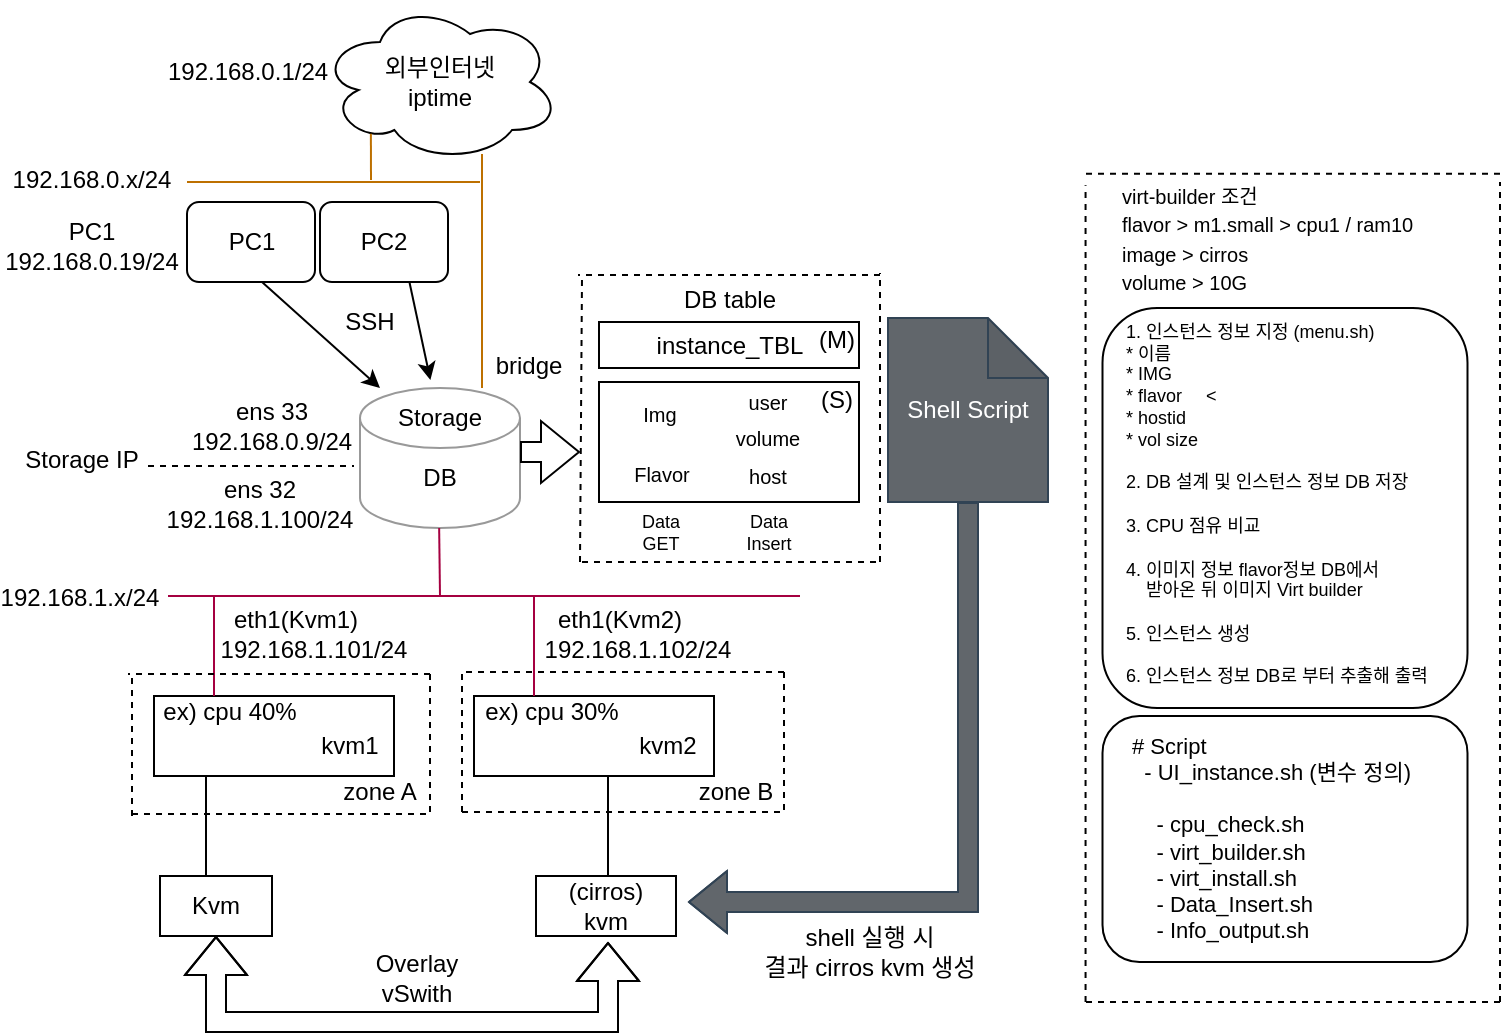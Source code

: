 <mxfile version="21.4.0" type="device">
  <diagram name="페이지-1" id="ifR30felzM9GO_dj35vt">
    <mxGraphModel dx="1252" dy="571" grid="1" gridSize="10" guides="1" tooltips="1" connect="1" arrows="1" fold="1" page="1" pageScale="1" pageWidth="827" pageHeight="1169" math="0" shadow="0">
      <root>
        <mxCell id="0" />
        <mxCell id="1" parent="0" />
        <mxCell id="h3STbCcNXnfMT755zZoH-25" value="" style="rounded=0;whiteSpace=wrap;html=1;" parent="1" vertex="1">
          <mxGeometry x="87" y="347" width="120" height="40" as="geometry" />
        </mxCell>
        <mxCell id="h3STbCcNXnfMT755zZoH-26" value="" style="rounded=0;whiteSpace=wrap;html=1;" parent="1" vertex="1">
          <mxGeometry x="247" y="347" width="120" height="40" as="geometry" />
        </mxCell>
        <mxCell id="h3STbCcNXnfMT755zZoH-27" value="" style="shape=cylinder3;whiteSpace=wrap;html=1;boundedLbl=1;backgroundOutline=1;size=15;strokeColor=#999999;" parent="1" vertex="1">
          <mxGeometry x="190" y="193" width="80" height="70" as="geometry" />
        </mxCell>
        <mxCell id="h3STbCcNXnfMT755zZoH-28" value="kvm1" style="text;html=1;strokeColor=none;fillColor=none;align=center;verticalAlign=middle;whiteSpace=wrap;rounded=0;" parent="1" vertex="1">
          <mxGeometry x="155" y="357" width="60" height="30" as="geometry" />
        </mxCell>
        <mxCell id="h3STbCcNXnfMT755zZoH-29" value="kvm2" style="text;html=1;strokeColor=none;fillColor=none;align=center;verticalAlign=middle;whiteSpace=wrap;rounded=0;" parent="1" vertex="1">
          <mxGeometry x="314" y="357" width="60" height="30" as="geometry" />
        </mxCell>
        <mxCell id="h3STbCcNXnfMT755zZoH-30" value="Storage" style="text;html=1;strokeColor=none;fillColor=none;align=center;verticalAlign=middle;whiteSpace=wrap;rounded=0;" parent="1" vertex="1">
          <mxGeometry x="200" y="193" width="60" height="30" as="geometry" />
        </mxCell>
        <mxCell id="h3STbCcNXnfMT755zZoH-31" value="" style="endArrow=none;html=1;rounded=0;" parent="1" edge="1">
          <mxGeometry width="50" height="50" relative="1" as="geometry">
            <mxPoint x="113" y="437" as="sourcePoint" />
            <mxPoint x="113" y="387" as="targetPoint" />
          </mxGeometry>
        </mxCell>
        <mxCell id="h3STbCcNXnfMT755zZoH-32" value="" style="endArrow=none;html=1;rounded=0;" parent="1" edge="1">
          <mxGeometry width="50" height="50" relative="1" as="geometry">
            <mxPoint x="314" y="437" as="sourcePoint" />
            <mxPoint x="314" y="387" as="targetPoint" />
          </mxGeometry>
        </mxCell>
        <mxCell id="h3STbCcNXnfMT755zZoH-35" value="" style="endArrow=none;html=1;rounded=0;fillColor=#d80073;strokeColor=#A50040;" parent="1" edge="1">
          <mxGeometry width="50" height="50" relative="1" as="geometry">
            <mxPoint x="117" y="347" as="sourcePoint" />
            <mxPoint x="117" y="297" as="targetPoint" />
          </mxGeometry>
        </mxCell>
        <mxCell id="h3STbCcNXnfMT755zZoH-36" value="" style="endArrow=none;html=1;rounded=0;fillColor=#d80073;strokeColor=#A50040;" parent="1" edge="1">
          <mxGeometry width="50" height="50" relative="1" as="geometry">
            <mxPoint x="277" y="347" as="sourcePoint" />
            <mxPoint x="277" y="297" as="targetPoint" />
          </mxGeometry>
        </mxCell>
        <mxCell id="h3STbCcNXnfMT755zZoH-38" value="" style="endArrow=none;html=1;rounded=0;fillColor=#d80073;strokeColor=#A50040;" parent="1" edge="1">
          <mxGeometry width="50" height="50" relative="1" as="geometry">
            <mxPoint x="94" y="297" as="sourcePoint" />
            <mxPoint x="410" y="297" as="targetPoint" />
          </mxGeometry>
        </mxCell>
        <mxCell id="h3STbCcNXnfMT755zZoH-39" value="DB" style="text;html=1;strokeColor=none;fillColor=none;align=center;verticalAlign=middle;whiteSpace=wrap;rounded=0;" parent="1" vertex="1">
          <mxGeometry x="200" y="223" width="60" height="30" as="geometry" />
        </mxCell>
        <mxCell id="h3STbCcNXnfMT755zZoH-42" value="ens 33&lt;br&gt;192.168.0.9/24" style="text;html=1;strokeColor=none;fillColor=none;align=center;verticalAlign=middle;whiteSpace=wrap;rounded=0;" parent="1" vertex="1">
          <mxGeometry x="116" y="197" width="60" height="30" as="geometry" />
        </mxCell>
        <mxCell id="h3STbCcNXnfMT755zZoH-54" value="ex) cpu 30%" style="text;strokeColor=none;align=center;fillColor=none;html=1;verticalAlign=middle;whiteSpace=wrap;rounded=0;" parent="1" vertex="1">
          <mxGeometry x="241" y="340" width="90" height="30" as="geometry" />
        </mxCell>
        <mxCell id="h3STbCcNXnfMT755zZoH-55" value="ex) cpu 40%" style="text;strokeColor=none;align=center;fillColor=none;html=1;verticalAlign=middle;whiteSpace=wrap;rounded=0;" parent="1" vertex="1">
          <mxGeometry x="80" y="340" width="90" height="30" as="geometry" />
        </mxCell>
        <mxCell id="h3STbCcNXnfMT755zZoH-56" value="외부인터넷&lt;br&gt;iptime" style="ellipse;shape=cloud;whiteSpace=wrap;html=1;" parent="1" vertex="1">
          <mxGeometry x="170" width="120" height="80" as="geometry" />
        </mxCell>
        <mxCell id="h3STbCcNXnfMT755zZoH-68" value="Kvm" style="whiteSpace=wrap;html=1;" parent="1" vertex="1">
          <mxGeometry x="90" y="437" width="56" height="30" as="geometry" />
        </mxCell>
        <mxCell id="h3STbCcNXnfMT755zZoH-74" value="(cirros)&lt;br&gt;kvm" style="whiteSpace=wrap;html=1;" parent="1" vertex="1">
          <mxGeometry x="278" y="437" width="70" height="30" as="geometry" />
        </mxCell>
        <mxCell id="h3STbCcNXnfMT755zZoH-78" value="Overlay&lt;br&gt;vSwith" style="text;strokeColor=none;align=center;fillColor=none;html=1;verticalAlign=middle;whiteSpace=wrap;rounded=0;" parent="1" vertex="1">
          <mxGeometry x="161" y="473" width="115" height="30" as="geometry" />
        </mxCell>
        <mxCell id="h3STbCcNXnfMT755zZoH-87" value="PC1" style="rounded=1;whiteSpace=wrap;html=1;" parent="1" vertex="1">
          <mxGeometry x="103.5" y="100" width="64" height="40" as="geometry" />
        </mxCell>
        <mxCell id="h3STbCcNXnfMT755zZoH-88" value="PC2" style="rounded=1;whiteSpace=wrap;html=1;" parent="1" vertex="1">
          <mxGeometry x="170" y="100" width="64" height="40" as="geometry" />
        </mxCell>
        <mxCell id="h3STbCcNXnfMT755zZoH-91" value="" style="edgeStyle=none;orthogonalLoop=1;jettySize=auto;html=1;rounded=0;entryX=0;entryY=0;entryDx=0;entryDy=0;" parent="1" target="h3STbCcNXnfMT755zZoH-30" edge="1">
          <mxGeometry width="80" relative="1" as="geometry">
            <mxPoint x="141" y="140" as="sourcePoint" />
            <mxPoint x="80" y="141" as="targetPoint" />
            <Array as="points" />
          </mxGeometry>
        </mxCell>
        <mxCell id="h3STbCcNXnfMT755zZoH-101" value="" style="endArrow=none;html=1;rounded=0;fillColor=#d80073;strokeColor=#A50040;" parent="1" edge="1">
          <mxGeometry width="50" height="50" relative="1" as="geometry">
            <mxPoint x="230" y="297" as="sourcePoint" />
            <mxPoint x="229.58" y="263" as="targetPoint" />
          </mxGeometry>
        </mxCell>
        <mxCell id="h3STbCcNXnfMT755zZoH-103" value="" style="endArrow=none;html=1;rounded=0;fillColor=#f0a30a;strokeColor=#BD7000;" parent="1" edge="1">
          <mxGeometry width="50" height="50" relative="1" as="geometry">
            <mxPoint x="251" y="193" as="sourcePoint" />
            <mxPoint x="251" y="76" as="targetPoint" />
          </mxGeometry>
        </mxCell>
        <mxCell id="h3STbCcNXnfMT755zZoH-104" value="" style="edgeStyle=none;orthogonalLoop=1;jettySize=auto;html=1;rounded=0;entryX=0.42;entryY=-0.133;entryDx=0;entryDy=0;entryPerimeter=0;" parent="1" target="h3STbCcNXnfMT755zZoH-30" edge="1">
          <mxGeometry width="80" relative="1" as="geometry">
            <mxPoint x="214.71" y="140" as="sourcePoint" />
            <mxPoint x="155" y="193" as="targetPoint" />
            <Array as="points" />
          </mxGeometry>
        </mxCell>
        <mxCell id="h3STbCcNXnfMT755zZoH-108" value="SSH" style="text;html=1;strokeColor=none;fillColor=none;align=center;verticalAlign=middle;whiteSpace=wrap;rounded=0;" parent="1" vertex="1">
          <mxGeometry x="165" y="145" width="60" height="30" as="geometry" />
        </mxCell>
        <mxCell id="h3STbCcNXnfMT755zZoH-110" value="ens 32&lt;br&gt;192.168.1.100/24" style="text;html=1;strokeColor=none;fillColor=none;align=center;verticalAlign=middle;whiteSpace=wrap;rounded=0;" parent="1" vertex="1">
          <mxGeometry x="110" y="236" width="60" height="30" as="geometry" />
        </mxCell>
        <mxCell id="h3STbCcNXnfMT755zZoH-111" value="192.168.0.1/24" style="text;html=1;strokeColor=none;fillColor=none;align=center;verticalAlign=middle;whiteSpace=wrap;rounded=0;" parent="1" vertex="1">
          <mxGeometry x="103.5" y="20" width="60" height="30" as="geometry" />
        </mxCell>
        <mxCell id="h3STbCcNXnfMT755zZoH-112" value="bridge" style="text;html=1;strokeColor=none;fillColor=none;align=center;verticalAlign=middle;whiteSpace=wrap;rounded=0;" parent="1" vertex="1">
          <mxGeometry x="259" y="167" width="31" height="30" as="geometry" />
        </mxCell>
        <mxCell id="h3STbCcNXnfMT755zZoH-113" value="eth1(Kvm1)&lt;span style=&quot;white-space: pre;&quot;&gt;&#x9;&lt;/span&gt;&lt;br&gt;192.168.1.101/24" style="text;html=1;strokeColor=none;fillColor=none;align=center;verticalAlign=middle;whiteSpace=wrap;rounded=0;" parent="1" vertex="1">
          <mxGeometry x="137" y="301" width="60" height="30" as="geometry" />
        </mxCell>
        <mxCell id="h3STbCcNXnfMT755zZoH-114" value="eth1(Kvm2)&lt;span style=&quot;white-space: pre;&quot;&gt;&#x9;&lt;/span&gt;&lt;br&gt;192.168.1.102/24" style="text;html=1;strokeColor=none;fillColor=none;align=center;verticalAlign=middle;whiteSpace=wrap;rounded=0;" parent="1" vertex="1">
          <mxGeometry x="299" y="301" width="60" height="30" as="geometry" />
        </mxCell>
        <mxCell id="h3STbCcNXnfMT755zZoH-115" value="192.168.1.x/24" style="text;html=1;strokeColor=none;fillColor=none;align=center;verticalAlign=middle;whiteSpace=wrap;rounded=0;" parent="1" vertex="1">
          <mxGeometry x="20" y="283" width="60" height="30" as="geometry" />
        </mxCell>
        <mxCell id="h3STbCcNXnfMT755zZoH-117" value="192.168.0.x/24" style="text;html=1;strokeColor=none;fillColor=none;align=center;verticalAlign=middle;whiteSpace=wrap;rounded=0;" parent="1" vertex="1">
          <mxGeometry x="26" y="74" width="60" height="30" as="geometry" />
        </mxCell>
        <mxCell id="h3STbCcNXnfMT755zZoH-119" value="" style="endArrow=none;html=1;rounded=0;fillColor=#f0a30a;strokeColor=#BD7000;" parent="1" edge="1">
          <mxGeometry width="50" height="50" relative="1" as="geometry">
            <mxPoint x="103.5" y="90" as="sourcePoint" />
            <mxPoint x="250" y="90" as="targetPoint" />
          </mxGeometry>
        </mxCell>
        <mxCell id="h3STbCcNXnfMT755zZoH-121" value="" style="endArrow=none;html=1;rounded=0;entryX=0.212;entryY=0.823;entryDx=0;entryDy=0;entryPerimeter=0;fillColor=#f0a30a;strokeColor=#BD7000;" parent="1" target="h3STbCcNXnfMT755zZoH-56" edge="1">
          <mxGeometry width="50" height="50" relative="1" as="geometry">
            <mxPoint x="195.5" y="89" as="sourcePoint" />
            <mxPoint x="196" y="66" as="targetPoint" />
          </mxGeometry>
        </mxCell>
        <mxCell id="h3STbCcNXnfMT755zZoH-122" value="" style="endArrow=none;dashed=1;html=1;rounded=0;" parent="1" edge="1">
          <mxGeometry width="50" height="50" relative="1" as="geometry">
            <mxPoint x="84" y="232" as="sourcePoint" />
            <mxPoint x="187" y="232" as="targetPoint" />
          </mxGeometry>
        </mxCell>
        <mxCell id="h3STbCcNXnfMT755zZoH-123" value="" style="shape=flexArrow;endArrow=classic;html=1;rounded=0;" parent="1" edge="1">
          <mxGeometry width="50" height="50" relative="1" as="geometry">
            <mxPoint x="270" y="225" as="sourcePoint" />
            <mxPoint x="300" y="225" as="targetPoint" />
          </mxGeometry>
        </mxCell>
        <mxCell id="BRqzSoBw2KCfH_6C4SzK-3" value="" style="shape=flexArrow;endArrow=classic;startArrow=classic;html=1;rounded=0;exitX=0.5;exitY=1;exitDx=0;exitDy=0;" parent="1" edge="1" source="h3STbCcNXnfMT755zZoH-68">
          <mxGeometry width="100" height="100" relative="1" as="geometry">
            <mxPoint x="94" y="467" as="sourcePoint" />
            <mxPoint x="314" y="470" as="targetPoint" />
            <Array as="points">
              <mxPoint x="118" y="510" />
              <mxPoint x="200" y="510" />
              <mxPoint x="314" y="510" />
            </Array>
          </mxGeometry>
        </mxCell>
        <mxCell id="BRqzSoBw2KCfH_6C4SzK-12" value="Shell Script" style="shape=note;whiteSpace=wrap;html=1;backgroundOutline=1;darkOpacity=0.05;fillColor=#61666B;strokeColor=#314354;fontColor=#ffffff;" parent="1" vertex="1">
          <mxGeometry x="454" y="158" width="80" height="92" as="geometry" />
        </mxCell>
        <mxCell id="BRqzSoBw2KCfH_6C4SzK-14" value="" style="shape=flexArrow;endArrow=classic;html=1;rounded=0;exitX=0.5;exitY=1;exitDx=0;exitDy=0;exitPerimeter=0;fillColor=#61666B;strokeColor=#314354;" parent="1" source="BRqzSoBw2KCfH_6C4SzK-12" edge="1">
          <mxGeometry width="50" height="50" relative="1" as="geometry">
            <mxPoint x="440" y="356" as="sourcePoint" />
            <mxPoint x="354" y="450" as="targetPoint" />
            <Array as="points">
              <mxPoint x="494" y="450" />
            </Array>
          </mxGeometry>
        </mxCell>
        <mxCell id="BRqzSoBw2KCfH_6C4SzK-19" value="PC1 192.168.0.19/24" style="text;html=1;strokeColor=none;fillColor=none;align=center;verticalAlign=middle;whiteSpace=wrap;rounded=0;" parent="1" vertex="1">
          <mxGeometry x="26" y="107" width="60" height="30" as="geometry" />
        </mxCell>
        <mxCell id="n21v91WZ0fPpby5rq17w-14" value="" style="endArrow=none;dashed=1;html=1;rounded=0;" edge="1" parent="1">
          <mxGeometry width="50" height="50" relative="1" as="geometry">
            <mxPoint x="241" y="405" as="sourcePoint" />
            <mxPoint x="241" y="335" as="targetPoint" />
          </mxGeometry>
        </mxCell>
        <mxCell id="n21v91WZ0fPpby5rq17w-15" value="" style="endArrow=none;dashed=1;html=1;rounded=0;" edge="1" parent="1">
          <mxGeometry width="50" height="50" relative="1" as="geometry">
            <mxPoint x="402" y="404" as="sourcePoint" />
            <mxPoint x="402" y="334" as="targetPoint" />
          </mxGeometry>
        </mxCell>
        <mxCell id="n21v91WZ0fPpby5rq17w-16" value="" style="endArrow=none;dashed=1;html=1;rounded=0;" edge="1" parent="1">
          <mxGeometry width="50" height="50" relative="1" as="geometry">
            <mxPoint x="400" y="405" as="sourcePoint" />
            <mxPoint x="240" y="405" as="targetPoint" />
          </mxGeometry>
        </mxCell>
        <mxCell id="n21v91WZ0fPpby5rq17w-17" value="" style="endArrow=none;dashed=1;html=1;rounded=0;" edge="1" parent="1">
          <mxGeometry width="50" height="50" relative="1" as="geometry">
            <mxPoint x="402" y="335" as="sourcePoint" />
            <mxPoint x="242" y="335" as="targetPoint" />
          </mxGeometry>
        </mxCell>
        <mxCell id="n21v91WZ0fPpby5rq17w-18" value="zone A" style="text;html=1;strokeColor=none;fillColor=none;align=center;verticalAlign=middle;whiteSpace=wrap;rounded=0;" vertex="1" parent="1">
          <mxGeometry x="170" y="380" width="60" height="30" as="geometry" />
        </mxCell>
        <mxCell id="n21v91WZ0fPpby5rq17w-19" value="zone B" style="text;html=1;strokeColor=none;fillColor=none;align=center;verticalAlign=middle;whiteSpace=wrap;rounded=0;" vertex="1" parent="1">
          <mxGeometry x="348" y="380" width="60" height="30" as="geometry" />
        </mxCell>
        <mxCell id="n21v91WZ0fPpby5rq17w-21" value="shell 실행 시&lt;br&gt;결과 cirros kvm 생성" style="text;html=1;strokeColor=none;fillColor=none;align=center;verticalAlign=middle;whiteSpace=wrap;rounded=0;" vertex="1" parent="1">
          <mxGeometry x="380" y="460" width="130" height="30" as="geometry" />
        </mxCell>
        <mxCell id="n21v91WZ0fPpby5rq17w-34" value="" style="group" vertex="1" connectable="0" parent="1">
          <mxGeometry x="74" y="335" width="151" height="72" as="geometry" />
        </mxCell>
        <mxCell id="n21v91WZ0fPpby5rq17w-10" value="" style="endArrow=none;dashed=1;html=1;rounded=0;" edge="1" parent="n21v91WZ0fPpby5rq17w-34">
          <mxGeometry width="50" height="50" relative="1" as="geometry">
            <mxPoint x="2" y="72" as="sourcePoint" />
            <mxPoint x="2" y="2" as="targetPoint" />
          </mxGeometry>
        </mxCell>
        <mxCell id="n21v91WZ0fPpby5rq17w-11" value="" style="endArrow=none;dashed=1;html=1;rounded=0;" edge="1" parent="n21v91WZ0fPpby5rq17w-34">
          <mxGeometry width="50" height="50" relative="1" as="geometry">
            <mxPoint x="151" y="70" as="sourcePoint" />
            <mxPoint x="151" as="targetPoint" />
          </mxGeometry>
        </mxCell>
        <mxCell id="n21v91WZ0fPpby5rq17w-12" value="" style="endArrow=none;dashed=1;html=1;rounded=0;" edge="1" parent="n21v91WZ0fPpby5rq17w-34">
          <mxGeometry width="50" height="50" relative="1" as="geometry">
            <mxPoint x="149" y="71" as="sourcePoint" />
            <mxPoint y="71" as="targetPoint" />
          </mxGeometry>
        </mxCell>
        <mxCell id="n21v91WZ0fPpby5rq17w-13" value="" style="endArrow=none;dashed=1;html=1;rounded=0;" edge="1" parent="n21v91WZ0fPpby5rq17w-34">
          <mxGeometry width="50" height="50" relative="1" as="geometry">
            <mxPoint x="151" y="1" as="sourcePoint" />
            <mxPoint y="1" as="targetPoint" />
          </mxGeometry>
        </mxCell>
        <mxCell id="n21v91WZ0fPpby5rq17w-40" value="" style="group" vertex="1" connectable="0" parent="1">
          <mxGeometry x="299" y="137" width="151" height="143" as="geometry" />
        </mxCell>
        <mxCell id="n21v91WZ0fPpby5rq17w-20" value="" style="group" vertex="1" connectable="0" parent="n21v91WZ0fPpby5rq17w-40">
          <mxGeometry x="10.5" width="140.5" height="143" as="geometry" />
        </mxCell>
        <mxCell id="h3STbCcNXnfMT755zZoH-97" value="" style="group" parent="n21v91WZ0fPpby5rq17w-20" vertex="1" connectable="0">
          <mxGeometry y="23" width="137" height="120" as="geometry" />
        </mxCell>
        <mxCell id="h3STbCcNXnfMT755zZoH-66" value="" style="whiteSpace=wrap;html=1;" parent="h3STbCcNXnfMT755zZoH-97" vertex="1">
          <mxGeometry y="30" width="130" height="60" as="geometry" />
        </mxCell>
        <mxCell id="h3STbCcNXnfMT755zZoH-60" value="Img" style="text;html=1;strokeColor=none;fillColor=none;align=center;verticalAlign=middle;whiteSpace=wrap;rounded=0;fontSize=10;" parent="h3STbCcNXnfMT755zZoH-97" vertex="1">
          <mxGeometry y="31" width="60" height="30" as="geometry" />
        </mxCell>
        <mxCell id="h3STbCcNXnfMT755zZoH-61" value="user" style="text;html=1;strokeColor=none;fillColor=none;align=center;verticalAlign=middle;whiteSpace=wrap;rounded=0;fontSize=10;" parent="h3STbCcNXnfMT755zZoH-97" vertex="1">
          <mxGeometry x="54" y="25" width="60" height="30" as="geometry" />
        </mxCell>
        <mxCell id="h3STbCcNXnfMT755zZoH-64" value="host" style="text;html=1;strokeColor=none;fillColor=none;align=center;verticalAlign=middle;whiteSpace=wrap;rounded=0;fontSize=10;" parent="h3STbCcNXnfMT755zZoH-97" vertex="1">
          <mxGeometry x="54.5" y="66" width="60" height="21" as="geometry" />
        </mxCell>
        <mxCell id="h3STbCcNXnfMT755zZoH-63" value="Flavor" style="text;html=1;strokeColor=none;fillColor=none;align=center;verticalAlign=middle;whiteSpace=wrap;rounded=0;fontSize=10;" parent="h3STbCcNXnfMT755zZoH-97" vertex="1">
          <mxGeometry x="1" y="61" width="60" height="30" as="geometry" />
        </mxCell>
        <mxCell id="n21v91WZ0fPpby5rq17w-7" value="volume" style="text;html=1;strokeColor=none;fillColor=none;align=center;verticalAlign=middle;whiteSpace=wrap;rounded=0;fontSize=10;" vertex="1" parent="h3STbCcNXnfMT755zZoH-97">
          <mxGeometry x="54" y="50" width="60" height="16" as="geometry" />
        </mxCell>
        <mxCell id="n21v91WZ0fPpby5rq17w-9" value="(S)" style="text;html=1;strokeColor=none;fillColor=none;align=center;verticalAlign=middle;whiteSpace=wrap;rounded=0;" vertex="1" parent="h3STbCcNXnfMT755zZoH-97">
          <mxGeometry x="100" y="30" width="37" height="17" as="geometry" />
        </mxCell>
        <mxCell id="n21v91WZ0fPpby5rq17w-82" value="Data&lt;br style=&quot;font-size: 9px;&quot;&gt;GET" style="text;html=1;strokeColor=none;fillColor=none;align=center;verticalAlign=middle;whiteSpace=wrap;rounded=0;fontSize=9;" vertex="1" parent="h3STbCcNXnfMT755zZoH-97">
          <mxGeometry x="15.5" y="90" width="31" height="30" as="geometry" />
        </mxCell>
        <mxCell id="n21v91WZ0fPpby5rq17w-83" value="Data&lt;br style=&quot;font-size: 9px;&quot;&gt;Insert" style="text;html=1;strokeColor=none;fillColor=none;align=center;verticalAlign=middle;whiteSpace=wrap;rounded=0;fontSize=9;" vertex="1" parent="h3STbCcNXnfMT755zZoH-97">
          <mxGeometry x="69" y="90" width="31" height="30" as="geometry" />
        </mxCell>
        <mxCell id="h3STbCcNXnfMT755zZoH-65" value="DB table" style="text;html=1;strokeColor=none;fillColor=none;align=center;verticalAlign=middle;whiteSpace=wrap;rounded=0;" parent="n21v91WZ0fPpby5rq17w-20" vertex="1">
          <mxGeometry x="35" width="60" height="23" as="geometry" />
        </mxCell>
        <mxCell id="n21v91WZ0fPpby5rq17w-8" value="instance_TBL" style="whiteSpace=wrap;html=1;" vertex="1" parent="n21v91WZ0fPpby5rq17w-20">
          <mxGeometry y="23" width="130" height="23" as="geometry" />
        </mxCell>
        <mxCell id="n21v91WZ0fPpby5rq17w-36" value="" style="endArrow=none;dashed=1;html=1;rounded=0;" edge="1" parent="n21v91WZ0fPpby5rq17w-20">
          <mxGeometry width="50" height="50" relative="1" as="geometry">
            <mxPoint x="-9.5" y="143" as="sourcePoint" />
            <mxPoint x="-8.5" y="0.5" as="targetPoint" />
          </mxGeometry>
        </mxCell>
        <mxCell id="n21v91WZ0fPpby5rq17w-37" value="" style="endArrow=none;dashed=1;html=1;rounded=0;" edge="1" parent="n21v91WZ0fPpby5rq17w-20">
          <mxGeometry width="50" height="50" relative="1" as="geometry">
            <mxPoint x="140.5" y="143" as="sourcePoint" />
            <mxPoint x="140.5" y="-1.5" as="targetPoint" />
          </mxGeometry>
        </mxCell>
        <mxCell id="n21v91WZ0fPpby5rq17w-39" value="" style="endArrow=none;dashed=1;html=1;rounded=0;" edge="1" parent="n21v91WZ0fPpby5rq17w-20">
          <mxGeometry width="50" height="50" relative="1" as="geometry">
            <mxPoint x="140.5" y="-0.5" as="sourcePoint" />
            <mxPoint x="-10.5" y="-0.5" as="targetPoint" />
          </mxGeometry>
        </mxCell>
        <mxCell id="n21v91WZ0fPpby5rq17w-84" value="(M)" style="text;html=1;strokeColor=none;fillColor=none;align=center;verticalAlign=middle;whiteSpace=wrap;rounded=0;" vertex="1" parent="n21v91WZ0fPpby5rq17w-20">
          <mxGeometry x="100" y="23" width="37" height="17" as="geometry" />
        </mxCell>
        <mxCell id="n21v91WZ0fPpby5rq17w-38" value="" style="endArrow=none;dashed=1;html=1;rounded=0;" edge="1" parent="1">
          <mxGeometry width="50" height="50" relative="1" as="geometry">
            <mxPoint x="448" y="280" as="sourcePoint" />
            <mxPoint x="299" y="280" as="targetPoint" />
          </mxGeometry>
        </mxCell>
        <mxCell id="n21v91WZ0fPpby5rq17w-87" value="" style="group" vertex="1" connectable="0" parent="1">
          <mxGeometry x="550" y="80" width="210" height="420" as="geometry" />
        </mxCell>
        <mxCell id="h3STbCcNXnfMT755zZoH-125" value="&lt;font style=&quot;font-size: 10px;&quot;&gt;virt-builder 조건&lt;br&gt;flavor &amp;gt; m1.small &amp;gt; cpu1 / ram10&lt;br&gt;image &amp;gt; cirros&lt;br&gt;volume &amp;gt; 10G&lt;/font&gt;" style="text;strokeColor=none;align=left;fillColor=none;html=1;verticalAlign=middle;whiteSpace=wrap;rounded=0;" parent="n21v91WZ0fPpby5rq17w-87" vertex="1">
          <mxGeometry x="19" y="23" width="185" height="30" as="geometry" />
        </mxCell>
        <mxCell id="n21v91WZ0fPpby5rq17w-31" value="" style="rounded=1;whiteSpace=wrap;html=1;container=0;" vertex="1" parent="n21v91WZ0fPpby5rq17w-87">
          <mxGeometry x="11.25" y="277" width="182.5" height="123" as="geometry" />
        </mxCell>
        <mxCell id="n21v91WZ0fPpby5rq17w-25" value="" style="rounded=1;whiteSpace=wrap;html=1;container=0;" vertex="1" parent="n21v91WZ0fPpby5rq17w-87">
          <mxGeometry x="11.25" y="73" width="182.5" height="200" as="geometry" />
        </mxCell>
        <mxCell id="BRqzSoBw2KCfH_6C4SzK-18" value="1. 인스턴스 정보 지정 (menu.sh)&lt;br style=&quot;font-size: 9px;&quot;&gt;* 이름&amp;nbsp;&amp;nbsp;&lt;br style=&quot;font-size: 9px;&quot;&gt;* IMG&amp;nbsp;&lt;span style=&quot;white-space: pre;&quot;&gt;&#x9;&lt;/span&gt;&lt;br style=&quot;font-size: 9px;&quot;&gt;* flavor&amp;nbsp;&lt;span style=&quot;white-space: pre;&quot;&gt;&#x9;&lt;/span&gt;&amp;lt;&lt;br style=&quot;font-size: 9px;&quot;&gt;* hostid&lt;br style=&quot;font-size: 9px;&quot;&gt;* vol size&amp;nbsp; &amp;nbsp; &amp;nbsp; &amp;nbsp; &amp;nbsp;&lt;br style=&quot;font-size: 9px;&quot;&gt;&lt;br style=&quot;font-size: 9px;&quot;&gt;2. DB 설계 및 인스턴스 정보 DB 저장&lt;br&gt;&lt;br&gt;3. CPU 점유 비교&lt;br&gt;&lt;br style=&quot;font-size: 9px;&quot;&gt;4. 이미지 정보 flavor정보 DB에서 &lt;br&gt;&amp;nbsp; &amp;nbsp; 받아온 뒤 이미지 Virt builder&lt;br&gt;&lt;br style=&quot;font-size: 9px;&quot;&gt;5. 인스턴스 생성&lt;br&gt;&lt;br style=&quot;font-size: 9px;&quot;&gt;6. 인스턴스 정보 DB로 부터 추출해 출력" style="text;html=1;strokeColor=none;fillColor=none;align=left;verticalAlign=middle;whiteSpace=wrap;rounded=0;fontSize=9;container=0;" parent="n21v91WZ0fPpby5rq17w-87" vertex="1">
          <mxGeometry x="21.25" y="106" width="170" height="130" as="geometry" />
        </mxCell>
        <mxCell id="n21v91WZ0fPpby5rq17w-32" value="&lt;font style=&quot;font-size: 11px;&quot;&gt;&amp;nbsp; &lt;br&gt;# Script&amp;nbsp;&lt;br&gt;&amp;nbsp; - UI_instance.sh (변수 정의)&lt;br&gt;&lt;br&gt;&lt;span style=&quot;&quot;&gt;&lt;span style=&quot;&quot;&gt;&amp;nbsp;&amp;nbsp;&amp;nbsp;&amp;nbsp;&lt;/span&gt;&lt;/span&gt;- cpu_check.sh&lt;br&gt;&lt;span style=&quot;&quot;&gt;&amp;nbsp;&amp;nbsp;&amp;nbsp;&amp;nbsp;&lt;/span&gt;- virt_builder.sh&lt;br&gt;&lt;span style=&quot;&quot;&gt;&lt;span style=&quot;&quot;&gt;&amp;nbsp;&amp;nbsp;&amp;nbsp;&amp;nbsp;&lt;/span&gt;&lt;/span&gt;- virt_install.sh&lt;br&gt;&amp;nbsp;&amp;nbsp;&amp;nbsp;&amp;nbsp;- Data_Insert.sh&lt;br&gt;&lt;span style=&quot;&quot;&gt;&lt;span style=&quot;&quot;&gt;&amp;nbsp;&amp;nbsp;&amp;nbsp;&amp;nbsp;&lt;/span&gt;&lt;/span&gt;- Info_output.sh&lt;br&gt;&lt;br&gt;&lt;/font&gt;" style="text;html=1;strokeColor=none;fillColor=none;align=left;verticalAlign=middle;whiteSpace=wrap;rounded=0;fontSize=9;container=0;" vertex="1" parent="n21v91WZ0fPpby5rq17w-87">
          <mxGeometry x="23.75" y="273" width="170" height="130" as="geometry" />
        </mxCell>
        <mxCell id="n21v91WZ0fPpby5rq17w-73" value="" style="group" vertex="1" connectable="0" parent="n21v91WZ0fPpby5rq17w-87">
          <mxGeometry width="210" height="420" as="geometry" />
        </mxCell>
        <mxCell id="n21v91WZ0fPpby5rq17w-74" value="" style="endArrow=none;dashed=1;html=1;rounded=0;" edge="1" parent="n21v91WZ0fPpby5rq17w-73">
          <mxGeometry width="50" height="50" relative="1" as="geometry">
            <mxPoint x="2.781" y="420" as="sourcePoint" />
            <mxPoint x="2.781" y="11.667" as="targetPoint" />
          </mxGeometry>
        </mxCell>
        <mxCell id="n21v91WZ0fPpby5rq17w-75" value="" style="endArrow=none;dashed=1;html=1;rounded=0;" edge="1" parent="n21v91WZ0fPpby5rq17w-73">
          <mxGeometry width="50" height="50" relative="1" as="geometry">
            <mxPoint x="210" y="420" as="sourcePoint" />
            <mxPoint x="210" y="10" as="targetPoint" />
          </mxGeometry>
        </mxCell>
        <mxCell id="n21v91WZ0fPpby5rq17w-76" value="" style="endArrow=none;dashed=1;html=1;rounded=0;" edge="1" parent="n21v91WZ0fPpby5rq17w-73">
          <mxGeometry width="50" height="50" relative="1" as="geometry">
            <mxPoint x="209.999" y="419.997" as="sourcePoint" />
            <mxPoint x="2.78" y="419.997" as="targetPoint" />
          </mxGeometry>
        </mxCell>
        <mxCell id="n21v91WZ0fPpby5rq17w-77" value="" style="endArrow=none;dashed=1;html=1;rounded=0;" edge="1" parent="n21v91WZ0fPpby5rq17w-73">
          <mxGeometry width="50" height="50" relative="1" as="geometry">
            <mxPoint x="210" y="5.833" as="sourcePoint" />
            <mxPoint y="5.833" as="targetPoint" />
          </mxGeometry>
        </mxCell>
        <mxCell id="n21v91WZ0fPpby5rq17w-88" value="Storage IP" style="text;html=1;strokeColor=none;fillColor=none;align=center;verticalAlign=middle;whiteSpace=wrap;rounded=0;" vertex="1" parent="1">
          <mxGeometry x="21" y="214" width="60" height="30" as="geometry" />
        </mxCell>
      </root>
    </mxGraphModel>
  </diagram>
</mxfile>
